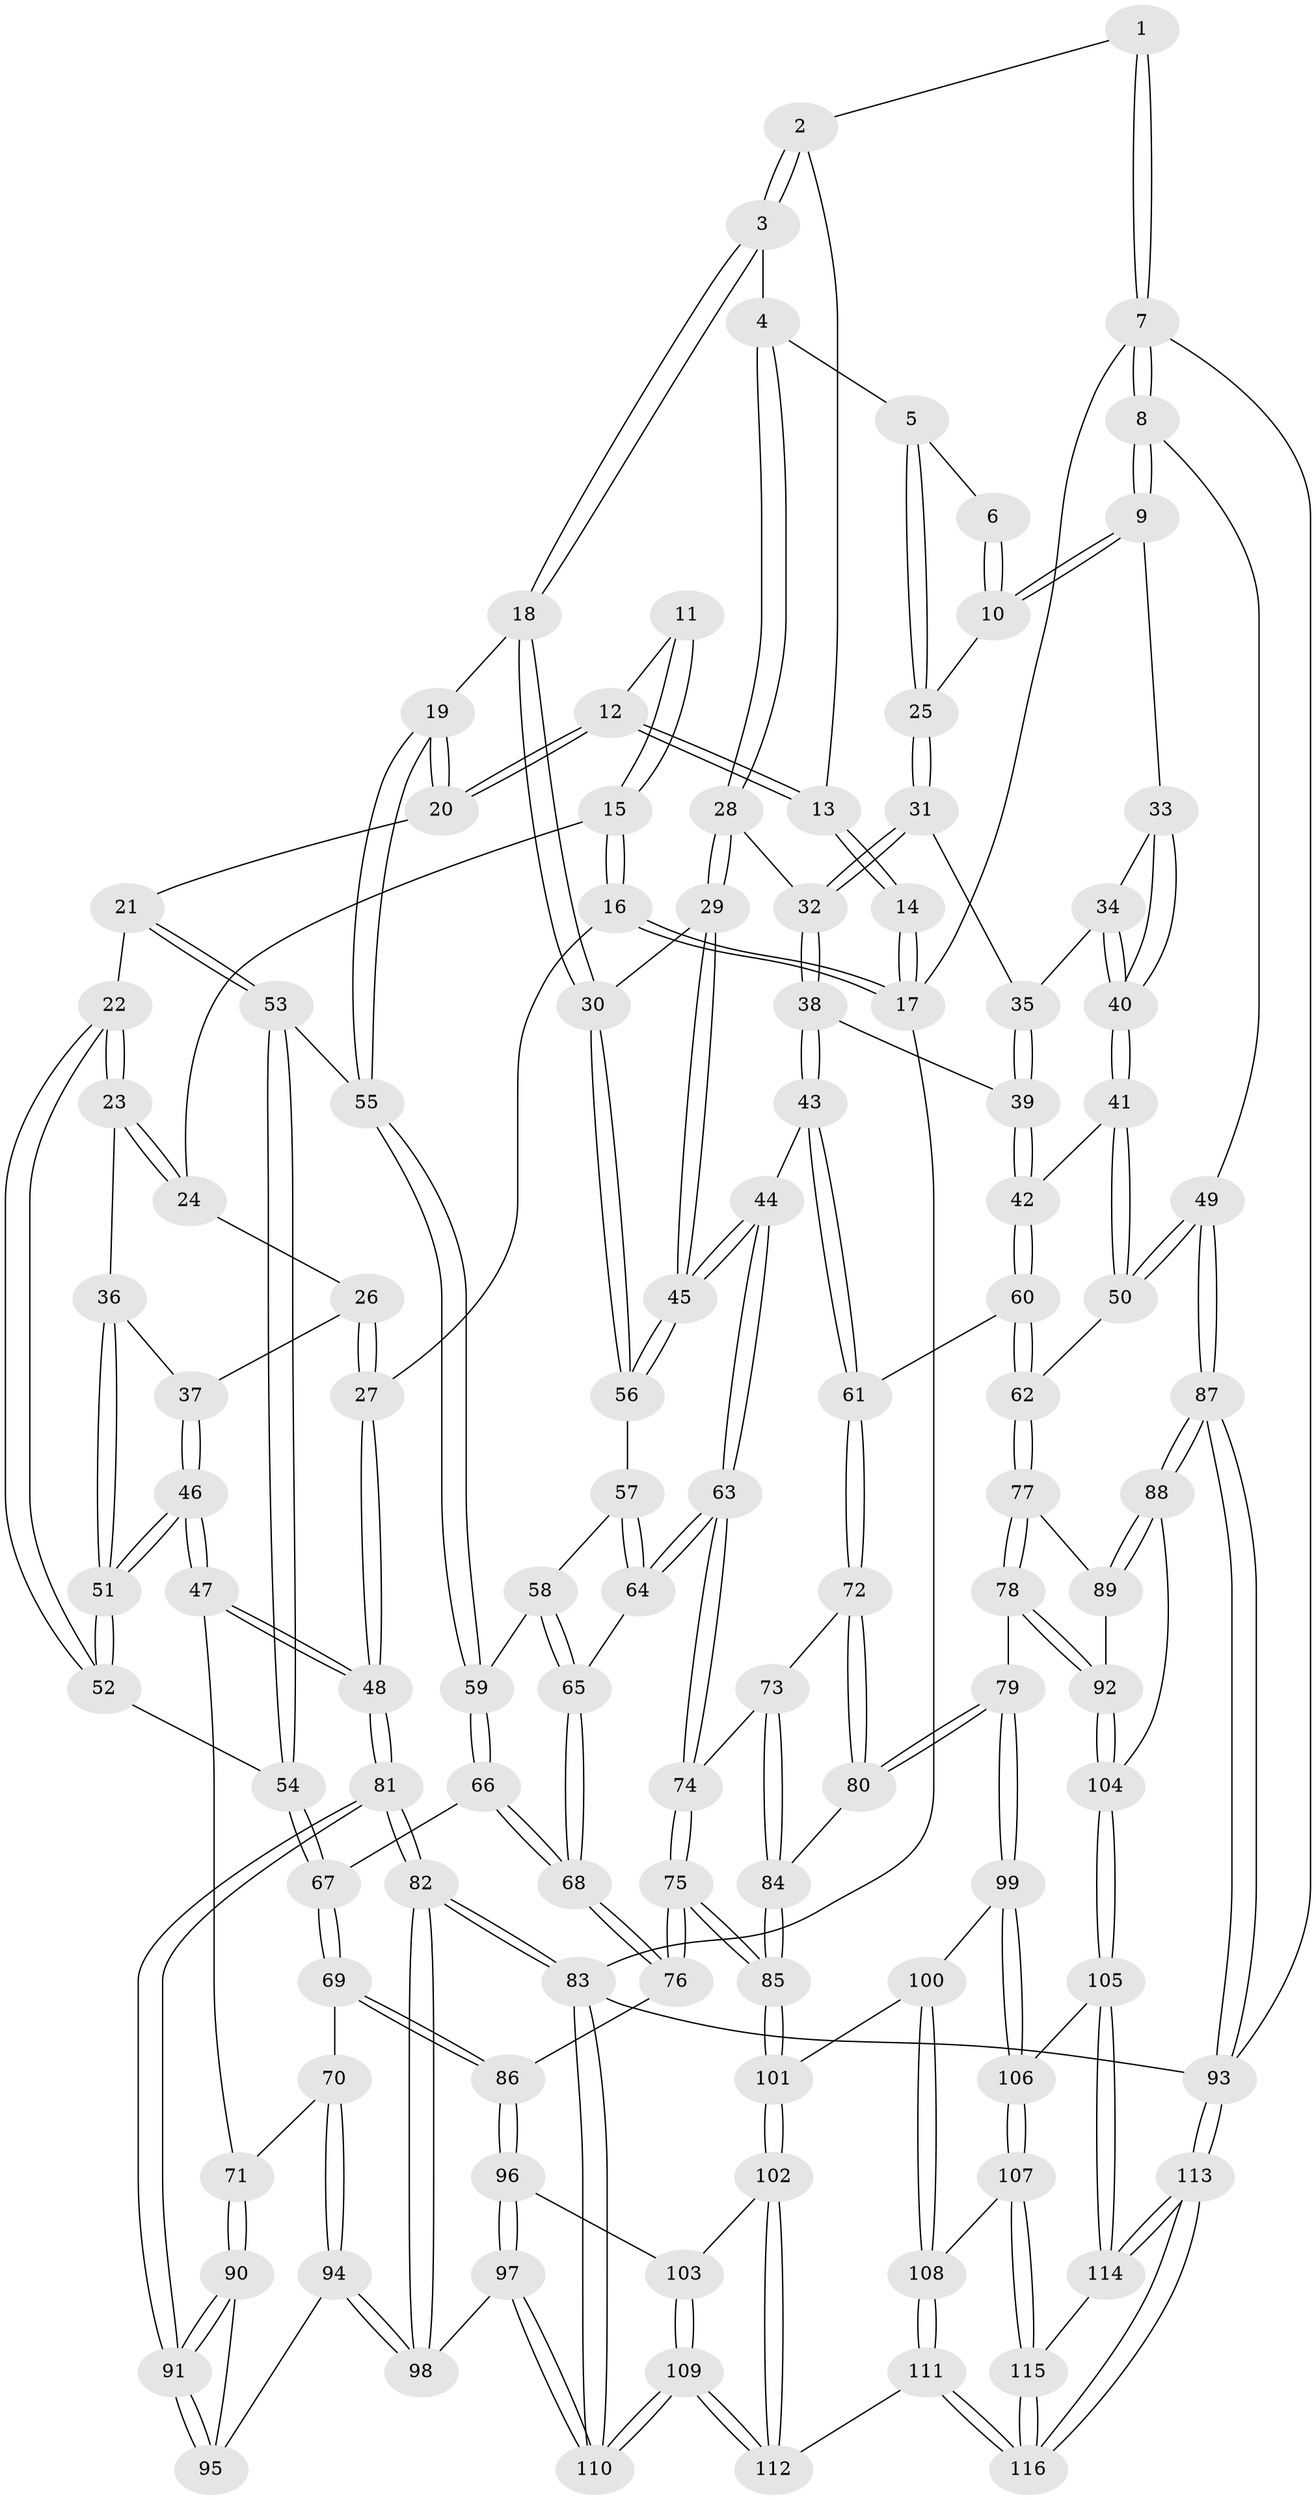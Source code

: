 // coarse degree distribution, {4: 0.3382352941176471, 5: 0.4117647058823529, 3: 0.17647058823529413, 8: 0.014705882352941176, 6: 0.058823529411764705}
// Generated by graph-tools (version 1.1) at 2025/42/03/06/25 10:42:30]
// undirected, 116 vertices, 287 edges
graph export_dot {
graph [start="1"]
  node [color=gray90,style=filled];
  1 [pos="+1+0"];
  2 [pos="+0.5037245664903619+0"];
  3 [pos="+0.5543073308559483+0"];
  4 [pos="+0.6524923636103676+0.08552757154536109"];
  5 [pos="+0.7782426702592589+0.10523377400776744"];
  6 [pos="+0.9881681374261992+0"];
  7 [pos="+1+0"];
  8 [pos="+1+0.21472426744496623"];
  9 [pos="+1+0.21716559521314005"];
  10 [pos="+0.9135098157176316+0.15207079145315644"];
  11 [pos="+0.0543169896360253+0.08153806754446404"];
  12 [pos="+0.31894207927463064+0"];
  13 [pos="+0.33917932095789816+0"];
  14 [pos="+0+0"];
  15 [pos="+0.016873799509498553+0.1225455218983787"];
  16 [pos="+0+0.04537608129013291"];
  17 [pos="+0+0"];
  18 [pos="+0.4689793569569434+0.2779252116521319"];
  19 [pos="+0.39036254391710046+0.260112122137566"];
  20 [pos="+0.26837141081566385+0.1870566616362212"];
  21 [pos="+0.2674561582712039+0.18785794481892723"];
  22 [pos="+0.24122597632572074+0.2021469152715119"];
  23 [pos="+0.22947645284380536+0.20650482303362921"];
  24 [pos="+0.05181821850973839+0.15473193809125665"];
  25 [pos="+0.85274106510389+0.16199986476159522"];
  26 [pos="+0.023527585327481733+0.25198578297205504"];
  27 [pos="+0+0.32590228636222074"];
  28 [pos="+0.6401310054227926+0.2431896419058611"];
  29 [pos="+0.5507061951322939+0.2867068414585351"];
  30 [pos="+0.49021050239598124+0.2925824317131522"];
  31 [pos="+0.8346443426831054+0.20287403955943573"];
  32 [pos="+0.6452346148168387+0.2470893276018222"];
  33 [pos="+0.9689294151980133+0.28785258634312216"];
  34 [pos="+0.8416261810298116+0.26945803820386427"];
  35 [pos="+0.8259517883997731+0.26427901204699467"];
  36 [pos="+0.22767581439321782+0.20823499138103096"];
  37 [pos="+0.09606124454425592+0.2911991377424432"];
  38 [pos="+0.7262299450581304+0.34094061322575403"];
  39 [pos="+0.8092980987076249+0.2971968154194658"];
  40 [pos="+0.940288659942902+0.3326789767688"];
  41 [pos="+0.9312613754016892+0.3527662414383754"];
  42 [pos="+0.8934322045661928+0.3740710319926081"];
  43 [pos="+0.7220957889920816+0.4394269922525033"];
  44 [pos="+0.6455184796921243+0.4570906572042357"];
  45 [pos="+0.6187935496318677+0.4298573158925914"];
  46 [pos="+0.00502176136967027+0.5138123147462564"];
  47 [pos="+0+0.5218486857822905"];
  48 [pos="+0+0.5251192655696502"];
  49 [pos="+1+0.5331865704850077"];
  50 [pos="+1+0.5255953706725223"];
  51 [pos="+0.12989148434895434+0.4676005041717304"];
  52 [pos="+0.21894307155366968+0.4606125396264385"];
  53 [pos="+0.3013932776500408+0.4412061343358381"];
  54 [pos="+0.2470199266123439+0.4661069215129313"];
  55 [pos="+0.353713867526643+0.44550099869865184"];
  56 [pos="+0.48144039130744704+0.3948501895097232"];
  57 [pos="+0.47423217303214815+0.4127787311266152"];
  58 [pos="+0.4358303794054644+0.4500823895776468"];
  59 [pos="+0.3787973745191265+0.460297782300407"];
  60 [pos="+0.8513475903712758+0.47244366272497945"];
  61 [pos="+0.7734213312259972+0.48215092269379867"];
  62 [pos="+0.974213404798+0.5446194475944471"];
  63 [pos="+0.5971797094078471+0.5072613457145934"];
  64 [pos="+0.577250721540014+0.5024546745119136"];
  65 [pos="+0.47996834146868056+0.5234124462700396"];
  66 [pos="+0.3740435947447822+0.5537539727340496"];
  67 [pos="+0.2829398475875259+0.5903945440272997"];
  68 [pos="+0.4565566132916927+0.6271333093079563"];
  69 [pos="+0.23940446195753715+0.6893836234128312"];
  70 [pos="+0.1982828802725086+0.6892247764298777"];
  71 [pos="+0.13412008793908328+0.6559237816238646"];
  72 [pos="+0.7711765550590705+0.49716470532738954"];
  73 [pos="+0.6723704695805606+0.5821056242558998"];
  74 [pos="+0.5950878823579846+0.5789554259965338"];
  75 [pos="+0.5433852412479107+0.7015592234533146"];
  76 [pos="+0.4714367668986775+0.6649040809012412"];
  77 [pos="+0.8852981316579178+0.6657783590383346"];
  78 [pos="+0.7950057030619708+0.7084593433232976"];
  79 [pos="+0.7850677212650788+0.708127236469955"];
  80 [pos="+0.7824212935670869+0.7061374775158981"];
  81 [pos="+0+0.9297015031451895"];
  82 [pos="+0+1"];
  83 [pos="+0+1"];
  84 [pos="+0.7566853648910209+0.7037574763606331"];
  85 [pos="+0.5526917930630806+0.7165119869513701"];
  86 [pos="+0.2899968876125045+0.7229455957263563"];
  87 [pos="+1+0.738605572227547"];
  88 [pos="+1+0.7598342752833975"];
  89 [pos="+1+0.7447161999785488"];
  90 [pos="+0.05228433137579044+0.7831865329763178"];
  91 [pos="+0+0.915812697205624"];
  92 [pos="+0.8906686739851746+0.7977397346719997"];
  93 [pos="+1+1"];
  94 [pos="+0.14254142507569076+0.8411738048572993"];
  95 [pos="+0.10953427652520868+0.8256798681413197"];
  96 [pos="+0.2981199578204455+0.7525941051764816"];
  97 [pos="+0.21131848465661715+0.9328810926762765"];
  98 [pos="+0.14573880606283837+0.8678716998132006"];
  99 [pos="+0.7609907335788444+0.8256136241678326"];
  100 [pos="+0.6425186232749357+0.8484775663740414"];
  101 [pos="+0.5448922518484899+0.7800752740676605"];
  102 [pos="+0.5430765202576505+0.7831251417878313"];
  103 [pos="+0.36694196639400495+0.8403445746234092"];
  104 [pos="+0.9166559571513895+0.8746170921896891"];
  105 [pos="+0.9165171313320842+0.8753459481198006"];
  106 [pos="+0.7685090614231329+0.8599915287772227"];
  107 [pos="+0.7560206819965152+0.9426695062197609"];
  108 [pos="+0.6535996537455511+0.8818327499528025"];
  109 [pos="+0.34731620494179133+1"];
  110 [pos="+0.3224847693800584+1"];
  111 [pos="+0.508962106023406+1"];
  112 [pos="+0.4814060034975133+1"];
  113 [pos="+1+1"];
  114 [pos="+0.9246499653643679+0.9288536520831799"];
  115 [pos="+0.759042154844352+0.9623903595298409"];
  116 [pos="+0.6579810679614799+1"];
  1 -- 2;
  1 -- 7;
  1 -- 7;
  2 -- 3;
  2 -- 3;
  2 -- 13;
  3 -- 4;
  3 -- 18;
  3 -- 18;
  4 -- 5;
  4 -- 28;
  4 -- 28;
  5 -- 6;
  5 -- 25;
  5 -- 25;
  6 -- 10;
  6 -- 10;
  7 -- 8;
  7 -- 8;
  7 -- 17;
  7 -- 93;
  8 -- 9;
  8 -- 9;
  8 -- 49;
  9 -- 10;
  9 -- 10;
  9 -- 33;
  10 -- 25;
  11 -- 12;
  11 -- 15;
  11 -- 15;
  12 -- 13;
  12 -- 13;
  12 -- 20;
  12 -- 20;
  13 -- 14;
  13 -- 14;
  14 -- 17;
  14 -- 17;
  15 -- 16;
  15 -- 16;
  15 -- 24;
  16 -- 17;
  16 -- 17;
  16 -- 27;
  17 -- 83;
  18 -- 19;
  18 -- 30;
  18 -- 30;
  19 -- 20;
  19 -- 20;
  19 -- 55;
  19 -- 55;
  20 -- 21;
  21 -- 22;
  21 -- 53;
  21 -- 53;
  22 -- 23;
  22 -- 23;
  22 -- 52;
  22 -- 52;
  23 -- 24;
  23 -- 24;
  23 -- 36;
  24 -- 26;
  25 -- 31;
  25 -- 31;
  26 -- 27;
  26 -- 27;
  26 -- 37;
  27 -- 48;
  27 -- 48;
  28 -- 29;
  28 -- 29;
  28 -- 32;
  29 -- 30;
  29 -- 45;
  29 -- 45;
  30 -- 56;
  30 -- 56;
  31 -- 32;
  31 -- 32;
  31 -- 35;
  32 -- 38;
  32 -- 38;
  33 -- 34;
  33 -- 40;
  33 -- 40;
  34 -- 35;
  34 -- 40;
  34 -- 40;
  35 -- 39;
  35 -- 39;
  36 -- 37;
  36 -- 51;
  36 -- 51;
  37 -- 46;
  37 -- 46;
  38 -- 39;
  38 -- 43;
  38 -- 43;
  39 -- 42;
  39 -- 42;
  40 -- 41;
  40 -- 41;
  41 -- 42;
  41 -- 50;
  41 -- 50;
  42 -- 60;
  42 -- 60;
  43 -- 44;
  43 -- 61;
  43 -- 61;
  44 -- 45;
  44 -- 45;
  44 -- 63;
  44 -- 63;
  45 -- 56;
  45 -- 56;
  46 -- 47;
  46 -- 47;
  46 -- 51;
  46 -- 51;
  47 -- 48;
  47 -- 48;
  47 -- 71;
  48 -- 81;
  48 -- 81;
  49 -- 50;
  49 -- 50;
  49 -- 87;
  49 -- 87;
  50 -- 62;
  51 -- 52;
  51 -- 52;
  52 -- 54;
  53 -- 54;
  53 -- 54;
  53 -- 55;
  54 -- 67;
  54 -- 67;
  55 -- 59;
  55 -- 59;
  56 -- 57;
  57 -- 58;
  57 -- 64;
  57 -- 64;
  58 -- 59;
  58 -- 65;
  58 -- 65;
  59 -- 66;
  59 -- 66;
  60 -- 61;
  60 -- 62;
  60 -- 62;
  61 -- 72;
  61 -- 72;
  62 -- 77;
  62 -- 77;
  63 -- 64;
  63 -- 64;
  63 -- 74;
  63 -- 74;
  64 -- 65;
  65 -- 68;
  65 -- 68;
  66 -- 67;
  66 -- 68;
  66 -- 68;
  67 -- 69;
  67 -- 69;
  68 -- 76;
  68 -- 76;
  69 -- 70;
  69 -- 86;
  69 -- 86;
  70 -- 71;
  70 -- 94;
  70 -- 94;
  71 -- 90;
  71 -- 90;
  72 -- 73;
  72 -- 80;
  72 -- 80;
  73 -- 74;
  73 -- 84;
  73 -- 84;
  74 -- 75;
  74 -- 75;
  75 -- 76;
  75 -- 76;
  75 -- 85;
  75 -- 85;
  76 -- 86;
  77 -- 78;
  77 -- 78;
  77 -- 89;
  78 -- 79;
  78 -- 92;
  78 -- 92;
  79 -- 80;
  79 -- 80;
  79 -- 99;
  79 -- 99;
  80 -- 84;
  81 -- 82;
  81 -- 82;
  81 -- 91;
  81 -- 91;
  82 -- 83;
  82 -- 83;
  82 -- 98;
  82 -- 98;
  83 -- 110;
  83 -- 110;
  83 -- 93;
  84 -- 85;
  84 -- 85;
  85 -- 101;
  85 -- 101;
  86 -- 96;
  86 -- 96;
  87 -- 88;
  87 -- 88;
  87 -- 93;
  87 -- 93;
  88 -- 89;
  88 -- 89;
  88 -- 104;
  89 -- 92;
  90 -- 91;
  90 -- 91;
  90 -- 95;
  91 -- 95;
  91 -- 95;
  92 -- 104;
  92 -- 104;
  93 -- 113;
  93 -- 113;
  94 -- 95;
  94 -- 98;
  94 -- 98;
  96 -- 97;
  96 -- 97;
  96 -- 103;
  97 -- 98;
  97 -- 110;
  97 -- 110;
  99 -- 100;
  99 -- 106;
  99 -- 106;
  100 -- 101;
  100 -- 108;
  100 -- 108;
  101 -- 102;
  101 -- 102;
  102 -- 103;
  102 -- 112;
  102 -- 112;
  103 -- 109;
  103 -- 109;
  104 -- 105;
  104 -- 105;
  105 -- 106;
  105 -- 114;
  105 -- 114;
  106 -- 107;
  106 -- 107;
  107 -- 108;
  107 -- 115;
  107 -- 115;
  108 -- 111;
  108 -- 111;
  109 -- 110;
  109 -- 110;
  109 -- 112;
  109 -- 112;
  111 -- 112;
  111 -- 116;
  111 -- 116;
  113 -- 114;
  113 -- 114;
  113 -- 116;
  113 -- 116;
  114 -- 115;
  115 -- 116;
  115 -- 116;
}
